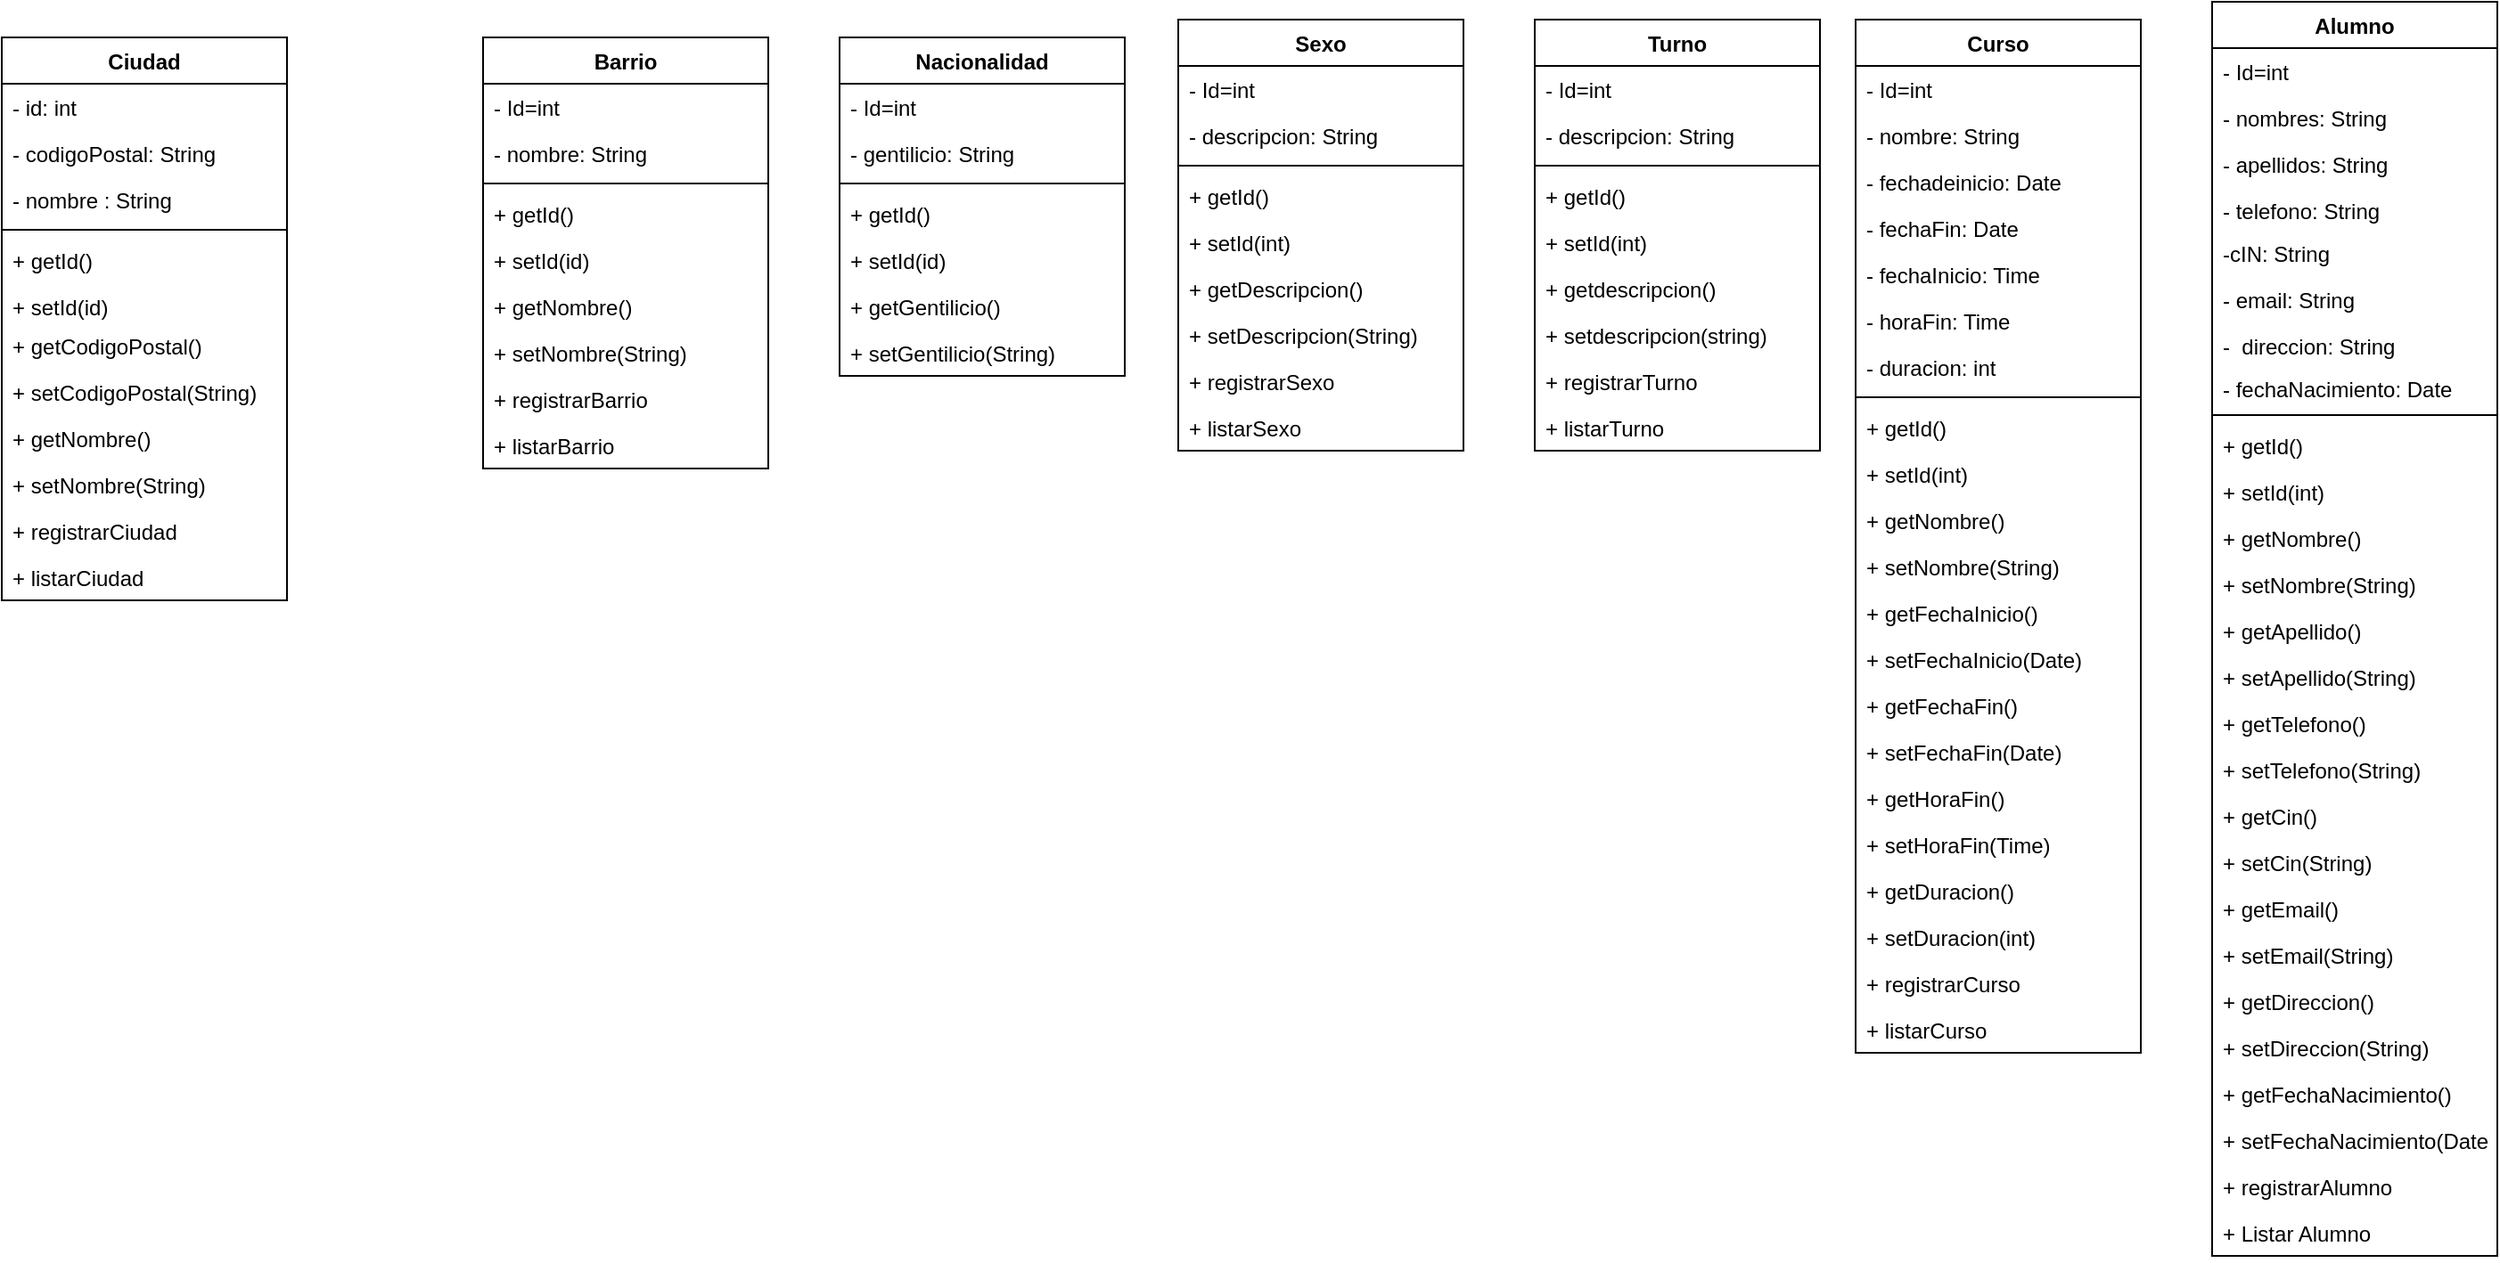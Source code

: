 <mxfile version="20.2.3" type="device"><diagram id="jmAhwTqbJNKG9Xbxq4Br" name="Página-1"><mxGraphModel dx="929" dy="483" grid="1" gridSize="10" guides="1" tooltips="1" connect="1" arrows="1" fold="1" page="1" pageScale="1" pageWidth="827" pageHeight="1169" math="0" shadow="0"><root><mxCell id="0"/><mxCell id="1" parent="0"/><mxCell id="F8W5ZalMIz3mrnLpqe3q-1" value="Ciudad" style="swimlane;fontStyle=1;align=center;verticalAlign=top;childLayout=stackLayout;horizontal=1;startSize=26;horizontalStack=0;resizeParent=1;resizeParentMax=0;resizeLast=0;collapsible=1;marginBottom=0;" vertex="1" parent="1"><mxGeometry x="30" y="40" width="160" height="316" as="geometry"/></mxCell><mxCell id="F8W5ZalMIz3mrnLpqe3q-2" value="- id: int" style="text;strokeColor=none;fillColor=none;align=left;verticalAlign=top;spacingLeft=4;spacingRight=4;overflow=hidden;rotatable=0;points=[[0,0.5],[1,0.5]];portConstraint=eastwest;" vertex="1" parent="F8W5ZalMIz3mrnLpqe3q-1"><mxGeometry y="26" width="160" height="26" as="geometry"/></mxCell><mxCell id="F8W5ZalMIz3mrnLpqe3q-5" value="- codigoPostal: String " style="text;strokeColor=none;fillColor=none;align=left;verticalAlign=top;spacingLeft=4;spacingRight=4;overflow=hidden;rotatable=0;points=[[0,0.5],[1,0.5]];portConstraint=eastwest;" vertex="1" parent="F8W5ZalMIz3mrnLpqe3q-1"><mxGeometry y="52" width="160" height="26" as="geometry"/></mxCell><mxCell id="F8W5ZalMIz3mrnLpqe3q-7" value="- nombre : String " style="text;strokeColor=none;fillColor=none;align=left;verticalAlign=top;spacingLeft=4;spacingRight=4;overflow=hidden;rotatable=0;points=[[0,0.5],[1,0.5]];portConstraint=eastwest;" vertex="1" parent="F8W5ZalMIz3mrnLpqe3q-1"><mxGeometry y="78" width="160" height="26" as="geometry"/></mxCell><mxCell id="F8W5ZalMIz3mrnLpqe3q-3" value="" style="line;strokeWidth=1;fillColor=none;align=left;verticalAlign=middle;spacingTop=-1;spacingLeft=3;spacingRight=3;rotatable=0;labelPosition=right;points=[];portConstraint=eastwest;" vertex="1" parent="F8W5ZalMIz3mrnLpqe3q-1"><mxGeometry y="104" width="160" height="8" as="geometry"/></mxCell><mxCell id="F8W5ZalMIz3mrnLpqe3q-4" value="+ getId()  " style="text;strokeColor=none;fillColor=none;align=left;verticalAlign=top;spacingLeft=4;spacingRight=4;overflow=hidden;rotatable=0;points=[[0,0.5],[1,0.5]];portConstraint=eastwest;" vertex="1" parent="F8W5ZalMIz3mrnLpqe3q-1"><mxGeometry y="112" width="160" height="26" as="geometry"/></mxCell><mxCell id="F8W5ZalMIz3mrnLpqe3q-8" value="+ setId(id)  " style="text;strokeColor=none;fillColor=none;align=left;verticalAlign=top;spacingLeft=4;spacingRight=4;overflow=hidden;rotatable=0;points=[[0,0.5],[1,0.5]];portConstraint=eastwest;" vertex="1" parent="F8W5ZalMIz3mrnLpqe3q-1"><mxGeometry y="138" width="160" height="22" as="geometry"/></mxCell><mxCell id="F8W5ZalMIz3mrnLpqe3q-12" value="+ getCodigoPostal()  " style="text;strokeColor=none;fillColor=none;align=left;verticalAlign=top;spacingLeft=4;spacingRight=4;overflow=hidden;rotatable=0;points=[[0,0.5],[1,0.5]];portConstraint=eastwest;" vertex="1" parent="F8W5ZalMIz3mrnLpqe3q-1"><mxGeometry y="160" width="160" height="26" as="geometry"/></mxCell><mxCell id="F8W5ZalMIz3mrnLpqe3q-13" value="+ setCodigoPostal(String)  " style="text;strokeColor=none;fillColor=none;align=left;verticalAlign=top;spacingLeft=4;spacingRight=4;overflow=hidden;rotatable=0;points=[[0,0.5],[1,0.5]];portConstraint=eastwest;" vertex="1" parent="F8W5ZalMIz3mrnLpqe3q-1"><mxGeometry y="186" width="160" height="26" as="geometry"/></mxCell><mxCell id="F8W5ZalMIz3mrnLpqe3q-10" value="+ getNombre()" style="text;strokeColor=none;fillColor=none;align=left;verticalAlign=top;spacingLeft=4;spacingRight=4;overflow=hidden;rotatable=0;points=[[0,0.5],[1,0.5]];portConstraint=eastwest;" vertex="1" parent="F8W5ZalMIz3mrnLpqe3q-1"><mxGeometry y="212" width="160" height="26" as="geometry"/></mxCell><mxCell id="F8W5ZalMIz3mrnLpqe3q-11" value="+ setNombre(String) " style="text;strokeColor=none;fillColor=none;align=left;verticalAlign=top;spacingLeft=4;spacingRight=4;overflow=hidden;rotatable=0;points=[[0,0.5],[1,0.5]];portConstraint=eastwest;" vertex="1" parent="F8W5ZalMIz3mrnLpqe3q-1"><mxGeometry y="238" width="160" height="26" as="geometry"/></mxCell><mxCell id="F8W5ZalMIz3mrnLpqe3q-14" value="+ registrarCiudad&#10; " style="text;strokeColor=none;fillColor=none;align=left;verticalAlign=top;spacingLeft=4;spacingRight=4;overflow=hidden;rotatable=0;points=[[0,0.5],[1,0.5]];portConstraint=eastwest;" vertex="1" parent="F8W5ZalMIz3mrnLpqe3q-1"><mxGeometry y="264" width="160" height="26" as="geometry"/></mxCell><mxCell id="F8W5ZalMIz3mrnLpqe3q-15" value="+ listarCiudad&#10; " style="text;strokeColor=none;fillColor=none;align=left;verticalAlign=top;spacingLeft=4;spacingRight=4;overflow=hidden;rotatable=0;points=[[0,0.5],[1,0.5]];portConstraint=eastwest;" vertex="1" parent="F8W5ZalMIz3mrnLpqe3q-1"><mxGeometry y="290" width="160" height="26" as="geometry"/></mxCell><mxCell id="F8W5ZalMIz3mrnLpqe3q-16" value="Barrio" style="swimlane;fontStyle=1;align=center;verticalAlign=top;childLayout=stackLayout;horizontal=1;startSize=26;horizontalStack=0;resizeParent=1;resizeParentMax=0;resizeLast=0;collapsible=1;marginBottom=0;" vertex="1" parent="1"><mxGeometry x="300" y="40" width="160" height="242" as="geometry"/></mxCell><mxCell id="F8W5ZalMIz3mrnLpqe3q-17" value="- Id=int" style="text;strokeColor=none;fillColor=none;align=left;verticalAlign=top;spacingLeft=4;spacingRight=4;overflow=hidden;rotatable=0;points=[[0,0.5],[1,0.5]];portConstraint=eastwest;" vertex="1" parent="F8W5ZalMIz3mrnLpqe3q-16"><mxGeometry y="26" width="160" height="26" as="geometry"/></mxCell><mxCell id="F8W5ZalMIz3mrnLpqe3q-20" value="- nombre: String" style="text;strokeColor=none;fillColor=none;align=left;verticalAlign=top;spacingLeft=4;spacingRight=4;overflow=hidden;rotatable=0;points=[[0,0.5],[1,0.5]];portConstraint=eastwest;" vertex="1" parent="F8W5ZalMIz3mrnLpqe3q-16"><mxGeometry y="52" width="160" height="26" as="geometry"/></mxCell><mxCell id="F8W5ZalMIz3mrnLpqe3q-18" value="" style="line;strokeWidth=1;fillColor=none;align=left;verticalAlign=middle;spacingTop=-1;spacingLeft=3;spacingRight=3;rotatable=0;labelPosition=right;points=[];portConstraint=eastwest;" vertex="1" parent="F8W5ZalMIz3mrnLpqe3q-16"><mxGeometry y="78" width="160" height="8" as="geometry"/></mxCell><mxCell id="F8W5ZalMIz3mrnLpqe3q-19" value="+ getId()" style="text;strokeColor=none;fillColor=none;align=left;verticalAlign=top;spacingLeft=4;spacingRight=4;overflow=hidden;rotatable=0;points=[[0,0.5],[1,0.5]];portConstraint=eastwest;" vertex="1" parent="F8W5ZalMIz3mrnLpqe3q-16"><mxGeometry y="86" width="160" height="26" as="geometry"/></mxCell><mxCell id="F8W5ZalMIz3mrnLpqe3q-21" value="+ setId(id)" style="text;strokeColor=none;fillColor=none;align=left;verticalAlign=top;spacingLeft=4;spacingRight=4;overflow=hidden;rotatable=0;points=[[0,0.5],[1,0.5]];portConstraint=eastwest;" vertex="1" parent="F8W5ZalMIz3mrnLpqe3q-16"><mxGeometry y="112" width="160" height="26" as="geometry"/></mxCell><mxCell id="F8W5ZalMIz3mrnLpqe3q-26" value="+ getNombre()" style="text;strokeColor=none;fillColor=none;align=left;verticalAlign=top;spacingLeft=4;spacingRight=4;overflow=hidden;rotatable=0;points=[[0,0.5],[1,0.5]];portConstraint=eastwest;" vertex="1" parent="F8W5ZalMIz3mrnLpqe3q-16"><mxGeometry y="138" width="160" height="26" as="geometry"/></mxCell><mxCell id="F8W5ZalMIz3mrnLpqe3q-25" value="+ setNombre(String)" style="text;strokeColor=none;fillColor=none;align=left;verticalAlign=top;spacingLeft=4;spacingRight=4;overflow=hidden;rotatable=0;points=[[0,0.5],[1,0.5]];portConstraint=eastwest;" vertex="1" parent="F8W5ZalMIz3mrnLpqe3q-16"><mxGeometry y="164" width="160" height="26" as="geometry"/></mxCell><mxCell id="F8W5ZalMIz3mrnLpqe3q-28" value="+ registrarBarrio" style="text;strokeColor=none;fillColor=none;align=left;verticalAlign=top;spacingLeft=4;spacingRight=4;overflow=hidden;rotatable=0;points=[[0,0.5],[1,0.5]];portConstraint=eastwest;" vertex="1" parent="F8W5ZalMIz3mrnLpqe3q-16"><mxGeometry y="190" width="160" height="26" as="geometry"/></mxCell><mxCell id="F8W5ZalMIz3mrnLpqe3q-27" value="+ listarBarrio" style="text;strokeColor=none;fillColor=none;align=left;verticalAlign=top;spacingLeft=4;spacingRight=4;overflow=hidden;rotatable=0;points=[[0,0.5],[1,0.5]];portConstraint=eastwest;" vertex="1" parent="F8W5ZalMIz3mrnLpqe3q-16"><mxGeometry y="216" width="160" height="26" as="geometry"/></mxCell><mxCell id="F8W5ZalMIz3mrnLpqe3q-29" value="Nacionalidad" style="swimlane;fontStyle=1;align=center;verticalAlign=top;childLayout=stackLayout;horizontal=1;startSize=26;horizontalStack=0;resizeParent=1;resizeParentMax=0;resizeLast=0;collapsible=1;marginBottom=0;" vertex="1" parent="1"><mxGeometry x="500" y="40" width="160" height="190" as="geometry"/></mxCell><mxCell id="F8W5ZalMIz3mrnLpqe3q-30" value="- Id=int" style="text;strokeColor=none;fillColor=none;align=left;verticalAlign=top;spacingLeft=4;spacingRight=4;overflow=hidden;rotatable=0;points=[[0,0.5],[1,0.5]];portConstraint=eastwest;" vertex="1" parent="F8W5ZalMIz3mrnLpqe3q-29"><mxGeometry y="26" width="160" height="26" as="geometry"/></mxCell><mxCell id="F8W5ZalMIz3mrnLpqe3q-31" value="- gentilicio: String" style="text;strokeColor=none;fillColor=none;align=left;verticalAlign=top;spacingLeft=4;spacingRight=4;overflow=hidden;rotatable=0;points=[[0,0.5],[1,0.5]];portConstraint=eastwest;" vertex="1" parent="F8W5ZalMIz3mrnLpqe3q-29"><mxGeometry y="52" width="160" height="26" as="geometry"/></mxCell><mxCell id="F8W5ZalMIz3mrnLpqe3q-32" value="" style="line;strokeWidth=1;fillColor=none;align=left;verticalAlign=middle;spacingTop=-1;spacingLeft=3;spacingRight=3;rotatable=0;labelPosition=right;points=[];portConstraint=eastwest;" vertex="1" parent="F8W5ZalMIz3mrnLpqe3q-29"><mxGeometry y="78" width="160" height="8" as="geometry"/></mxCell><mxCell id="F8W5ZalMIz3mrnLpqe3q-33" value="+ getId()" style="text;strokeColor=none;fillColor=none;align=left;verticalAlign=top;spacingLeft=4;spacingRight=4;overflow=hidden;rotatable=0;points=[[0,0.5],[1,0.5]];portConstraint=eastwest;" vertex="1" parent="F8W5ZalMIz3mrnLpqe3q-29"><mxGeometry y="86" width="160" height="26" as="geometry"/></mxCell><mxCell id="F8W5ZalMIz3mrnLpqe3q-34" value="+ setId(id)" style="text;strokeColor=none;fillColor=none;align=left;verticalAlign=top;spacingLeft=4;spacingRight=4;overflow=hidden;rotatable=0;points=[[0,0.5],[1,0.5]];portConstraint=eastwest;" vertex="1" parent="F8W5ZalMIz3mrnLpqe3q-29"><mxGeometry y="112" width="160" height="26" as="geometry"/></mxCell><mxCell id="F8W5ZalMIz3mrnLpqe3q-35" value="+ getGentilicio()" style="text;strokeColor=none;fillColor=none;align=left;verticalAlign=top;spacingLeft=4;spacingRight=4;overflow=hidden;rotatable=0;points=[[0,0.5],[1,0.5]];portConstraint=eastwest;" vertex="1" parent="F8W5ZalMIz3mrnLpqe3q-29"><mxGeometry y="138" width="160" height="26" as="geometry"/></mxCell><mxCell id="F8W5ZalMIz3mrnLpqe3q-36" value="+ setGentilicio(String)" style="text;strokeColor=none;fillColor=none;align=left;verticalAlign=top;spacingLeft=4;spacingRight=4;overflow=hidden;rotatable=0;points=[[0,0.5],[1,0.5]];portConstraint=eastwest;" vertex="1" parent="F8W5ZalMIz3mrnLpqe3q-29"><mxGeometry y="164" width="160" height="26" as="geometry"/></mxCell><mxCell id="F8W5ZalMIz3mrnLpqe3q-39" value="Sexo" style="swimlane;fontStyle=1;align=center;verticalAlign=top;childLayout=stackLayout;horizontal=1;startSize=26;horizontalStack=0;resizeParent=1;resizeParentMax=0;resizeLast=0;collapsible=1;marginBottom=0;" vertex="1" parent="1"><mxGeometry x="690" y="30" width="160" height="242" as="geometry"/></mxCell><mxCell id="F8W5ZalMIz3mrnLpqe3q-40" value="- Id=int" style="text;strokeColor=none;fillColor=none;align=left;verticalAlign=top;spacingLeft=4;spacingRight=4;overflow=hidden;rotatable=0;points=[[0,0.5],[1,0.5]];portConstraint=eastwest;" vertex="1" parent="F8W5ZalMIz3mrnLpqe3q-39"><mxGeometry y="26" width="160" height="26" as="geometry"/></mxCell><mxCell id="F8W5ZalMIz3mrnLpqe3q-41" value="- descripcion: String" style="text;strokeColor=none;fillColor=none;align=left;verticalAlign=top;spacingLeft=4;spacingRight=4;overflow=hidden;rotatable=0;points=[[0,0.5],[1,0.5]];portConstraint=eastwest;" vertex="1" parent="F8W5ZalMIz3mrnLpqe3q-39"><mxGeometry y="52" width="160" height="26" as="geometry"/></mxCell><mxCell id="F8W5ZalMIz3mrnLpqe3q-42" value="" style="line;strokeWidth=1;fillColor=none;align=left;verticalAlign=middle;spacingTop=-1;spacingLeft=3;spacingRight=3;rotatable=0;labelPosition=right;points=[];portConstraint=eastwest;" vertex="1" parent="F8W5ZalMIz3mrnLpqe3q-39"><mxGeometry y="78" width="160" height="8" as="geometry"/></mxCell><mxCell id="F8W5ZalMIz3mrnLpqe3q-43" value="+ getId()" style="text;strokeColor=none;fillColor=none;align=left;verticalAlign=top;spacingLeft=4;spacingRight=4;overflow=hidden;rotatable=0;points=[[0,0.5],[1,0.5]];portConstraint=eastwest;" vertex="1" parent="F8W5ZalMIz3mrnLpqe3q-39"><mxGeometry y="86" width="160" height="26" as="geometry"/></mxCell><mxCell id="F8W5ZalMIz3mrnLpqe3q-44" value="+ setId(int)" style="text;strokeColor=none;fillColor=none;align=left;verticalAlign=top;spacingLeft=4;spacingRight=4;overflow=hidden;rotatable=0;points=[[0,0.5],[1,0.5]];portConstraint=eastwest;" vertex="1" parent="F8W5ZalMIz3mrnLpqe3q-39"><mxGeometry y="112" width="160" height="26" as="geometry"/></mxCell><mxCell id="F8W5ZalMIz3mrnLpqe3q-45" value="+ getDescripcion()" style="text;strokeColor=none;fillColor=none;align=left;verticalAlign=top;spacingLeft=4;spacingRight=4;overflow=hidden;rotatable=0;points=[[0,0.5],[1,0.5]];portConstraint=eastwest;" vertex="1" parent="F8W5ZalMIz3mrnLpqe3q-39"><mxGeometry y="138" width="160" height="26" as="geometry"/></mxCell><mxCell id="F8W5ZalMIz3mrnLpqe3q-46" value="+ setDescripcion(String)" style="text;strokeColor=none;fillColor=none;align=left;verticalAlign=top;spacingLeft=4;spacingRight=4;overflow=hidden;rotatable=0;points=[[0,0.5],[1,0.5]];portConstraint=eastwest;" vertex="1" parent="F8W5ZalMIz3mrnLpqe3q-39"><mxGeometry y="164" width="160" height="26" as="geometry"/></mxCell><mxCell id="F8W5ZalMIz3mrnLpqe3q-47" value="+ registrarSexo" style="text;strokeColor=none;fillColor=none;align=left;verticalAlign=top;spacingLeft=4;spacingRight=4;overflow=hidden;rotatable=0;points=[[0,0.5],[1,0.5]];portConstraint=eastwest;" vertex="1" parent="F8W5ZalMIz3mrnLpqe3q-39"><mxGeometry y="190" width="160" height="26" as="geometry"/></mxCell><mxCell id="F8W5ZalMIz3mrnLpqe3q-48" value="+ listarSexo" style="text;strokeColor=none;fillColor=none;align=left;verticalAlign=top;spacingLeft=4;spacingRight=4;overflow=hidden;rotatable=0;points=[[0,0.5],[1,0.5]];portConstraint=eastwest;" vertex="1" parent="F8W5ZalMIz3mrnLpqe3q-39"><mxGeometry y="216" width="160" height="26" as="geometry"/></mxCell><mxCell id="F8W5ZalMIz3mrnLpqe3q-49" value="Turno" style="swimlane;fontStyle=1;align=center;verticalAlign=top;childLayout=stackLayout;horizontal=1;startSize=26;horizontalStack=0;resizeParent=1;resizeParentMax=0;resizeLast=0;collapsible=1;marginBottom=0;" vertex="1" parent="1"><mxGeometry x="890" y="30" width="160" height="242" as="geometry"/></mxCell><mxCell id="F8W5ZalMIz3mrnLpqe3q-50" value="- Id=int" style="text;strokeColor=none;fillColor=none;align=left;verticalAlign=top;spacingLeft=4;spacingRight=4;overflow=hidden;rotatable=0;points=[[0,0.5],[1,0.5]];portConstraint=eastwest;" vertex="1" parent="F8W5ZalMIz3mrnLpqe3q-49"><mxGeometry y="26" width="160" height="26" as="geometry"/></mxCell><mxCell id="F8W5ZalMIz3mrnLpqe3q-51" value="- descripcion: String" style="text;strokeColor=none;fillColor=none;align=left;verticalAlign=top;spacingLeft=4;spacingRight=4;overflow=hidden;rotatable=0;points=[[0,0.5],[1,0.5]];portConstraint=eastwest;" vertex="1" parent="F8W5ZalMIz3mrnLpqe3q-49"><mxGeometry y="52" width="160" height="26" as="geometry"/></mxCell><mxCell id="F8W5ZalMIz3mrnLpqe3q-52" value="" style="line;strokeWidth=1;fillColor=none;align=left;verticalAlign=middle;spacingTop=-1;spacingLeft=3;spacingRight=3;rotatable=0;labelPosition=right;points=[];portConstraint=eastwest;" vertex="1" parent="F8W5ZalMIz3mrnLpqe3q-49"><mxGeometry y="78" width="160" height="8" as="geometry"/></mxCell><mxCell id="F8W5ZalMIz3mrnLpqe3q-53" value="+ getId()" style="text;strokeColor=none;fillColor=none;align=left;verticalAlign=top;spacingLeft=4;spacingRight=4;overflow=hidden;rotatable=0;points=[[0,0.5],[1,0.5]];portConstraint=eastwest;" vertex="1" parent="F8W5ZalMIz3mrnLpqe3q-49"><mxGeometry y="86" width="160" height="26" as="geometry"/></mxCell><mxCell id="F8W5ZalMIz3mrnLpqe3q-54" value="+ setId(int)" style="text;strokeColor=none;fillColor=none;align=left;verticalAlign=top;spacingLeft=4;spacingRight=4;overflow=hidden;rotatable=0;points=[[0,0.5],[1,0.5]];portConstraint=eastwest;" vertex="1" parent="F8W5ZalMIz3mrnLpqe3q-49"><mxGeometry y="112" width="160" height="26" as="geometry"/></mxCell><mxCell id="F8W5ZalMIz3mrnLpqe3q-59" value="+ getdescripcion()" style="text;strokeColor=none;fillColor=none;align=left;verticalAlign=top;spacingLeft=4;spacingRight=4;overflow=hidden;rotatable=0;points=[[0,0.5],[1,0.5]];portConstraint=eastwest;" vertex="1" parent="F8W5ZalMIz3mrnLpqe3q-49"><mxGeometry y="138" width="160" height="26" as="geometry"/></mxCell><mxCell id="F8W5ZalMIz3mrnLpqe3q-61" value="+ setdescripcion(string)" style="text;strokeColor=none;fillColor=none;align=left;verticalAlign=top;spacingLeft=4;spacingRight=4;overflow=hidden;rotatable=0;points=[[0,0.5],[1,0.5]];portConstraint=eastwest;" vertex="1" parent="F8W5ZalMIz3mrnLpqe3q-49"><mxGeometry y="164" width="160" height="26" as="geometry"/></mxCell><mxCell id="F8W5ZalMIz3mrnLpqe3q-60" value="+ registrarTurno" style="text;strokeColor=none;fillColor=none;align=left;verticalAlign=top;spacingLeft=4;spacingRight=4;overflow=hidden;rotatable=0;points=[[0,0.5],[1,0.5]];portConstraint=eastwest;" vertex="1" parent="F8W5ZalMIz3mrnLpqe3q-49"><mxGeometry y="190" width="160" height="26" as="geometry"/></mxCell><mxCell id="F8W5ZalMIz3mrnLpqe3q-62" value="+ listarTurno" style="text;strokeColor=none;fillColor=none;align=left;verticalAlign=top;spacingLeft=4;spacingRight=4;overflow=hidden;rotatable=0;points=[[0,0.5],[1,0.5]];portConstraint=eastwest;" vertex="1" parent="F8W5ZalMIz3mrnLpqe3q-49"><mxGeometry y="216" width="160" height="26" as="geometry"/></mxCell><mxCell id="F8W5ZalMIz3mrnLpqe3q-63" value="Curso" style="swimlane;fontStyle=1;align=center;verticalAlign=top;childLayout=stackLayout;horizontal=1;startSize=26;horizontalStack=0;resizeParent=1;resizeParentMax=0;resizeLast=0;collapsible=1;marginBottom=0;" vertex="1" parent="1"><mxGeometry x="1070" y="30" width="160" height="580" as="geometry"/></mxCell><mxCell id="F8W5ZalMIz3mrnLpqe3q-64" value="- Id=int" style="text;strokeColor=none;fillColor=none;align=left;verticalAlign=top;spacingLeft=4;spacingRight=4;overflow=hidden;rotatable=0;points=[[0,0.5],[1,0.5]];portConstraint=eastwest;" vertex="1" parent="F8W5ZalMIz3mrnLpqe3q-63"><mxGeometry y="26" width="160" height="26" as="geometry"/></mxCell><mxCell id="F8W5ZalMIz3mrnLpqe3q-65" value="- nombre: String" style="text;strokeColor=none;fillColor=none;align=left;verticalAlign=top;spacingLeft=4;spacingRight=4;overflow=hidden;rotatable=0;points=[[0,0.5],[1,0.5]];portConstraint=eastwest;" vertex="1" parent="F8W5ZalMIz3mrnLpqe3q-63"><mxGeometry y="52" width="160" height="26" as="geometry"/></mxCell><mxCell id="F8W5ZalMIz3mrnLpqe3q-74" value="- fechadeinicio: Date&#10; " style="text;strokeColor=none;fillColor=none;align=left;verticalAlign=top;spacingLeft=4;spacingRight=4;overflow=hidden;rotatable=0;points=[[0,0.5],[1,0.5]];portConstraint=eastwest;" vertex="1" parent="F8W5ZalMIz3mrnLpqe3q-63"><mxGeometry y="78" width="160" height="26" as="geometry"/></mxCell><mxCell id="F8W5ZalMIz3mrnLpqe3q-75" value="- fechaFin: Date&#10; " style="text;strokeColor=none;fillColor=none;align=left;verticalAlign=top;spacingLeft=4;spacingRight=4;overflow=hidden;rotatable=0;points=[[0,0.5],[1,0.5]];portConstraint=eastwest;" vertex="1" parent="F8W5ZalMIz3mrnLpqe3q-63"><mxGeometry y="104" width="160" height="26" as="geometry"/></mxCell><mxCell id="F8W5ZalMIz3mrnLpqe3q-76" value="- fechaInicio: Time&#10; " style="text;strokeColor=none;fillColor=none;align=left;verticalAlign=top;spacingLeft=4;spacingRight=4;overflow=hidden;rotatable=0;points=[[0,0.5],[1,0.5]];portConstraint=eastwest;" vertex="1" parent="F8W5ZalMIz3mrnLpqe3q-63"><mxGeometry y="130" width="160" height="26" as="geometry"/></mxCell><mxCell id="F8W5ZalMIz3mrnLpqe3q-77" value="- horaFin: Time " style="text;strokeColor=none;fillColor=none;align=left;verticalAlign=top;spacingLeft=4;spacingRight=4;overflow=hidden;rotatable=0;points=[[0,0.5],[1,0.5]];portConstraint=eastwest;" vertex="1" parent="F8W5ZalMIz3mrnLpqe3q-63"><mxGeometry y="156" width="160" height="26" as="geometry"/></mxCell><mxCell id="F8W5ZalMIz3mrnLpqe3q-78" value="- duracion: int" style="text;strokeColor=none;fillColor=none;align=left;verticalAlign=top;spacingLeft=4;spacingRight=4;overflow=hidden;rotatable=0;points=[[0,0.5],[1,0.5]];portConstraint=eastwest;" vertex="1" parent="F8W5ZalMIz3mrnLpqe3q-63"><mxGeometry y="182" width="160" height="26" as="geometry"/></mxCell><mxCell id="F8W5ZalMIz3mrnLpqe3q-66" value="" style="line;strokeWidth=1;fillColor=none;align=left;verticalAlign=middle;spacingTop=-1;spacingLeft=3;spacingRight=3;rotatable=0;labelPosition=right;points=[];portConstraint=eastwest;" vertex="1" parent="F8W5ZalMIz3mrnLpqe3q-63"><mxGeometry y="208" width="160" height="8" as="geometry"/></mxCell><mxCell id="F8W5ZalMIz3mrnLpqe3q-67" value="+ getId()" style="text;strokeColor=none;fillColor=none;align=left;verticalAlign=top;spacingLeft=4;spacingRight=4;overflow=hidden;rotatable=0;points=[[0,0.5],[1,0.5]];portConstraint=eastwest;" vertex="1" parent="F8W5ZalMIz3mrnLpqe3q-63"><mxGeometry y="216" width="160" height="26" as="geometry"/></mxCell><mxCell id="F8W5ZalMIz3mrnLpqe3q-79" value="+ setId(int)" style="text;strokeColor=none;fillColor=none;align=left;verticalAlign=top;spacingLeft=4;spacingRight=4;overflow=hidden;rotatable=0;points=[[0,0.5],[1,0.5]];portConstraint=eastwest;" vertex="1" parent="F8W5ZalMIz3mrnLpqe3q-63"><mxGeometry y="242" width="160" height="26" as="geometry"/></mxCell><mxCell id="F8W5ZalMIz3mrnLpqe3q-82" value="+ getNombre()" style="text;strokeColor=none;fillColor=none;align=left;verticalAlign=top;spacingLeft=4;spacingRight=4;overflow=hidden;rotatable=0;points=[[0,0.5],[1,0.5]];portConstraint=eastwest;" vertex="1" parent="F8W5ZalMIz3mrnLpqe3q-63"><mxGeometry y="268" width="160" height="26" as="geometry"/></mxCell><mxCell id="F8W5ZalMIz3mrnLpqe3q-81" value="+ setNombre(String)" style="text;strokeColor=none;fillColor=none;align=left;verticalAlign=top;spacingLeft=4;spacingRight=4;overflow=hidden;rotatable=0;points=[[0,0.5],[1,0.5]];portConstraint=eastwest;" vertex="1" parent="F8W5ZalMIz3mrnLpqe3q-63"><mxGeometry y="294" width="160" height="26" as="geometry"/></mxCell><mxCell id="F8W5ZalMIz3mrnLpqe3q-68" value="+ getFechaInicio()" style="text;strokeColor=none;fillColor=none;align=left;verticalAlign=top;spacingLeft=4;spacingRight=4;overflow=hidden;rotatable=0;points=[[0,0.5],[1,0.5]];portConstraint=eastwest;" vertex="1" parent="F8W5ZalMIz3mrnLpqe3q-63"><mxGeometry y="320" width="160" height="26" as="geometry"/></mxCell><mxCell id="F8W5ZalMIz3mrnLpqe3q-83" value="+ setFechaInicio(Date)" style="text;strokeColor=none;fillColor=none;align=left;verticalAlign=top;spacingLeft=4;spacingRight=4;overflow=hidden;rotatable=0;points=[[0,0.5],[1,0.5]];portConstraint=eastwest;" vertex="1" parent="F8W5ZalMIz3mrnLpqe3q-63"><mxGeometry y="346" width="160" height="26" as="geometry"/></mxCell><mxCell id="F8W5ZalMIz3mrnLpqe3q-84" value="+ getFechaFin()" style="text;strokeColor=none;fillColor=none;align=left;verticalAlign=top;spacingLeft=4;spacingRight=4;overflow=hidden;rotatable=0;points=[[0,0.5],[1,0.5]];portConstraint=eastwest;" vertex="1" parent="F8W5ZalMIz3mrnLpqe3q-63"><mxGeometry y="372" width="160" height="26" as="geometry"/></mxCell><mxCell id="F8W5ZalMIz3mrnLpqe3q-85" value="+ setFechaFin(Date)" style="text;strokeColor=none;fillColor=none;align=left;verticalAlign=top;spacingLeft=4;spacingRight=4;overflow=hidden;rotatable=0;points=[[0,0.5],[1,0.5]];portConstraint=eastwest;" vertex="1" parent="F8W5ZalMIz3mrnLpqe3q-63"><mxGeometry y="398" width="160" height="26" as="geometry"/></mxCell><mxCell id="F8W5ZalMIz3mrnLpqe3q-86" value="+ getHoraFin()" style="text;strokeColor=none;fillColor=none;align=left;verticalAlign=top;spacingLeft=4;spacingRight=4;overflow=hidden;rotatable=0;points=[[0,0.5],[1,0.5]];portConstraint=eastwest;" vertex="1" parent="F8W5ZalMIz3mrnLpqe3q-63"><mxGeometry y="424" width="160" height="26" as="geometry"/></mxCell><mxCell id="F8W5ZalMIz3mrnLpqe3q-87" value="+ setHoraFin(Time)" style="text;strokeColor=none;fillColor=none;align=left;verticalAlign=top;spacingLeft=4;spacingRight=4;overflow=hidden;rotatable=0;points=[[0,0.5],[1,0.5]];portConstraint=eastwest;" vertex="1" parent="F8W5ZalMIz3mrnLpqe3q-63"><mxGeometry y="450" width="160" height="26" as="geometry"/></mxCell><mxCell id="F8W5ZalMIz3mrnLpqe3q-88" value="+ getDuracion()" style="text;strokeColor=none;fillColor=none;align=left;verticalAlign=top;spacingLeft=4;spacingRight=4;overflow=hidden;rotatable=0;points=[[0,0.5],[1,0.5]];portConstraint=eastwest;" vertex="1" parent="F8W5ZalMIz3mrnLpqe3q-63"><mxGeometry y="476" width="160" height="26" as="geometry"/></mxCell><mxCell id="F8W5ZalMIz3mrnLpqe3q-91" value="+ setDuracion(int)" style="text;strokeColor=none;fillColor=none;align=left;verticalAlign=top;spacingLeft=4;spacingRight=4;overflow=hidden;rotatable=0;points=[[0,0.5],[1,0.5]];portConstraint=eastwest;" vertex="1" parent="F8W5ZalMIz3mrnLpqe3q-63"><mxGeometry y="502" width="160" height="26" as="geometry"/></mxCell><mxCell id="F8W5ZalMIz3mrnLpqe3q-92" value="+ registrarCurso" style="text;strokeColor=none;fillColor=none;align=left;verticalAlign=top;spacingLeft=4;spacingRight=4;overflow=hidden;rotatable=0;points=[[0,0.5],[1,0.5]];portConstraint=eastwest;" vertex="1" parent="F8W5ZalMIz3mrnLpqe3q-63"><mxGeometry y="528" width="160" height="26" as="geometry"/></mxCell><mxCell id="F8W5ZalMIz3mrnLpqe3q-90" value="+ listarCurso" style="text;strokeColor=none;fillColor=none;align=left;verticalAlign=top;spacingLeft=4;spacingRight=4;overflow=hidden;rotatable=0;points=[[0,0.5],[1,0.5]];portConstraint=eastwest;" vertex="1" parent="F8W5ZalMIz3mrnLpqe3q-63"><mxGeometry y="554" width="160" height="26" as="geometry"/></mxCell><mxCell id="F8W5ZalMIz3mrnLpqe3q-93" value="Alumno" style="swimlane;fontStyle=1;align=center;verticalAlign=top;childLayout=stackLayout;horizontal=1;startSize=26;horizontalStack=0;resizeParent=1;resizeParentMax=0;resizeLast=0;collapsible=1;marginBottom=0;" vertex="1" parent="1"><mxGeometry x="1270" y="20" width="160" height="704" as="geometry"/></mxCell><mxCell id="F8W5ZalMIz3mrnLpqe3q-94" value="- Id=int" style="text;strokeColor=none;fillColor=none;align=left;verticalAlign=top;spacingLeft=4;spacingRight=4;overflow=hidden;rotatable=0;points=[[0,0.5],[1,0.5]];portConstraint=eastwest;" vertex="1" parent="F8W5ZalMIz3mrnLpqe3q-93"><mxGeometry y="26" width="160" height="26" as="geometry"/></mxCell><mxCell id="F8W5ZalMIz3mrnLpqe3q-95" value="- nombres: String" style="text;strokeColor=none;fillColor=none;align=left;verticalAlign=top;spacingLeft=4;spacingRight=4;overflow=hidden;rotatable=0;points=[[0,0.5],[1,0.5]];portConstraint=eastwest;" vertex="1" parent="F8W5ZalMIz3mrnLpqe3q-93"><mxGeometry y="52" width="160" height="26" as="geometry"/></mxCell><mxCell id="F8W5ZalMIz3mrnLpqe3q-96" value="- apellidos: String" style="text;strokeColor=none;fillColor=none;align=left;verticalAlign=top;spacingLeft=4;spacingRight=4;overflow=hidden;rotatable=0;points=[[0,0.5],[1,0.5]];portConstraint=eastwest;" vertex="1" parent="F8W5ZalMIz3mrnLpqe3q-93"><mxGeometry y="78" width="160" height="26" as="geometry"/></mxCell><mxCell id="F8W5ZalMIz3mrnLpqe3q-119" value="- telefono: String" style="text;strokeColor=none;fillColor=none;align=left;verticalAlign=top;spacingLeft=4;spacingRight=4;overflow=hidden;rotatable=0;points=[[0,0.5],[1,0.5]];portConstraint=eastwest;" vertex="1" parent="F8W5ZalMIz3mrnLpqe3q-93"><mxGeometry y="104" width="160" height="24" as="geometry"/></mxCell><mxCell id="F8W5ZalMIz3mrnLpqe3q-97" value="-cIN: String" style="text;strokeColor=none;fillColor=none;align=left;verticalAlign=top;spacingLeft=4;spacingRight=4;overflow=hidden;rotatable=0;points=[[0,0.5],[1,0.5]];portConstraint=eastwest;" vertex="1" parent="F8W5ZalMIz3mrnLpqe3q-93"><mxGeometry y="128" width="160" height="26" as="geometry"/></mxCell><mxCell id="F8W5ZalMIz3mrnLpqe3q-98" value="- email: String" style="text;strokeColor=none;fillColor=none;align=left;verticalAlign=top;spacingLeft=4;spacingRight=4;overflow=hidden;rotatable=0;points=[[0,0.5],[1,0.5]];portConstraint=eastwest;" vertex="1" parent="F8W5ZalMIz3mrnLpqe3q-93"><mxGeometry y="154" width="160" height="26" as="geometry"/></mxCell><mxCell id="F8W5ZalMIz3mrnLpqe3q-118" value="-  direccion: String " style="text;strokeColor=none;fillColor=none;align=left;verticalAlign=top;spacingLeft=4;spacingRight=4;overflow=hidden;rotatable=0;points=[[0,0.5],[1,0.5]];portConstraint=eastwest;" vertex="1" parent="F8W5ZalMIz3mrnLpqe3q-93"><mxGeometry y="180" width="160" height="24" as="geometry"/></mxCell><mxCell id="F8W5ZalMIz3mrnLpqe3q-99" value="- fechaNacimiento: Date" style="text;strokeColor=none;fillColor=none;align=left;verticalAlign=top;spacingLeft=4;spacingRight=4;overflow=hidden;rotatable=0;points=[[0,0.5],[1,0.5]];portConstraint=eastwest;" vertex="1" parent="F8W5ZalMIz3mrnLpqe3q-93"><mxGeometry y="204" width="160" height="24" as="geometry"/></mxCell><mxCell id="F8W5ZalMIz3mrnLpqe3q-101" value="" style="line;strokeWidth=1;fillColor=none;align=left;verticalAlign=middle;spacingTop=-1;spacingLeft=3;spacingRight=3;rotatable=0;labelPosition=right;points=[];portConstraint=eastwest;" vertex="1" parent="F8W5ZalMIz3mrnLpqe3q-93"><mxGeometry y="228" width="160" height="8" as="geometry"/></mxCell><mxCell id="F8W5ZalMIz3mrnLpqe3q-102" value="+ getId()" style="text;strokeColor=none;fillColor=none;align=left;verticalAlign=top;spacingLeft=4;spacingRight=4;overflow=hidden;rotatable=0;points=[[0,0.5],[1,0.5]];portConstraint=eastwest;" vertex="1" parent="F8W5ZalMIz3mrnLpqe3q-93"><mxGeometry y="236" width="160" height="26" as="geometry"/></mxCell><mxCell id="F8W5ZalMIz3mrnLpqe3q-103" value="+ setId(int)" style="text;strokeColor=none;fillColor=none;align=left;verticalAlign=top;spacingLeft=4;spacingRight=4;overflow=hidden;rotatable=0;points=[[0,0.5],[1,0.5]];portConstraint=eastwest;" vertex="1" parent="F8W5ZalMIz3mrnLpqe3q-93"><mxGeometry y="262" width="160" height="26" as="geometry"/></mxCell><mxCell id="F8W5ZalMIz3mrnLpqe3q-105" value="+ getNombre()" style="text;strokeColor=none;fillColor=none;align=left;verticalAlign=top;spacingLeft=4;spacingRight=4;overflow=hidden;rotatable=0;points=[[0,0.5],[1,0.5]];portConstraint=eastwest;" vertex="1" parent="F8W5ZalMIz3mrnLpqe3q-93"><mxGeometry y="288" width="160" height="26" as="geometry"/></mxCell><mxCell id="F8W5ZalMIz3mrnLpqe3q-106" value="+ setNombre(String)" style="text;strokeColor=none;fillColor=none;align=left;verticalAlign=top;spacingLeft=4;spacingRight=4;overflow=hidden;rotatable=0;points=[[0,0.5],[1,0.5]];portConstraint=eastwest;" vertex="1" parent="F8W5ZalMIz3mrnLpqe3q-93"><mxGeometry y="314" width="160" height="26" as="geometry"/></mxCell><mxCell id="F8W5ZalMIz3mrnLpqe3q-120" value="+ getApellido()" style="text;strokeColor=none;fillColor=none;align=left;verticalAlign=top;spacingLeft=4;spacingRight=4;overflow=hidden;rotatable=0;points=[[0,0.5],[1,0.5]];portConstraint=eastwest;" vertex="1" parent="F8W5ZalMIz3mrnLpqe3q-93"><mxGeometry y="340" width="160" height="26" as="geometry"/></mxCell><mxCell id="F8W5ZalMIz3mrnLpqe3q-121" value="+ setApellido(String)" style="text;strokeColor=none;fillColor=none;align=left;verticalAlign=top;spacingLeft=4;spacingRight=4;overflow=hidden;rotatable=0;points=[[0,0.5],[1,0.5]];portConstraint=eastwest;" vertex="1" parent="F8W5ZalMIz3mrnLpqe3q-93"><mxGeometry y="366" width="160" height="26" as="geometry"/></mxCell><mxCell id="F8W5ZalMIz3mrnLpqe3q-107" value="+ getTelefono()&#10;" style="text;strokeColor=none;fillColor=none;align=left;verticalAlign=top;spacingLeft=4;spacingRight=4;overflow=hidden;rotatable=0;points=[[0,0.5],[1,0.5]];portConstraint=eastwest;" vertex="1" parent="F8W5ZalMIz3mrnLpqe3q-93"><mxGeometry y="392" width="160" height="26" as="geometry"/></mxCell><mxCell id="F8W5ZalMIz3mrnLpqe3q-108" value="+ setTelefono(String)" style="text;strokeColor=none;fillColor=none;align=left;verticalAlign=top;spacingLeft=4;spacingRight=4;overflow=hidden;rotatable=0;points=[[0,0.5],[1,0.5]];portConstraint=eastwest;" vertex="1" parent="F8W5ZalMIz3mrnLpqe3q-93"><mxGeometry y="418" width="160" height="26" as="geometry"/></mxCell><mxCell id="F8W5ZalMIz3mrnLpqe3q-116" value="+ getCin()" style="text;strokeColor=none;fillColor=none;align=left;verticalAlign=top;spacingLeft=4;spacingRight=4;overflow=hidden;rotatable=0;points=[[0,0.5],[1,0.5]];portConstraint=eastwest;" vertex="1" parent="F8W5ZalMIz3mrnLpqe3q-93"><mxGeometry y="444" width="160" height="26" as="geometry"/></mxCell><mxCell id="F8W5ZalMIz3mrnLpqe3q-122" value="+ setCin(String)" style="text;strokeColor=none;fillColor=none;align=left;verticalAlign=top;spacingLeft=4;spacingRight=4;overflow=hidden;rotatable=0;points=[[0,0.5],[1,0.5]];portConstraint=eastwest;" vertex="1" parent="F8W5ZalMIz3mrnLpqe3q-93"><mxGeometry y="470" width="160" height="26" as="geometry"/></mxCell><mxCell id="F8W5ZalMIz3mrnLpqe3q-123" value="+ getEmail()" style="text;strokeColor=none;fillColor=none;align=left;verticalAlign=top;spacingLeft=4;spacingRight=4;overflow=hidden;rotatable=0;points=[[0,0.5],[1,0.5]];portConstraint=eastwest;" vertex="1" parent="F8W5ZalMIz3mrnLpqe3q-93"><mxGeometry y="496" width="160" height="26" as="geometry"/></mxCell><mxCell id="F8W5ZalMIz3mrnLpqe3q-124" value="+ setEmail(String)" style="text;strokeColor=none;fillColor=none;align=left;verticalAlign=top;spacingLeft=4;spacingRight=4;overflow=hidden;rotatable=0;points=[[0,0.5],[1,0.5]];portConstraint=eastwest;" vertex="1" parent="F8W5ZalMIz3mrnLpqe3q-93"><mxGeometry y="522" width="160" height="26" as="geometry"/></mxCell><mxCell id="F8W5ZalMIz3mrnLpqe3q-126" value="+ getDireccion()" style="text;strokeColor=none;fillColor=none;align=left;verticalAlign=top;spacingLeft=4;spacingRight=4;overflow=hidden;rotatable=0;points=[[0,0.5],[1,0.5]];portConstraint=eastwest;" vertex="1" parent="F8W5ZalMIz3mrnLpqe3q-93"><mxGeometry y="548" width="160" height="26" as="geometry"/></mxCell><mxCell id="F8W5ZalMIz3mrnLpqe3q-125" value="+ setDireccion(String)" style="text;strokeColor=none;fillColor=none;align=left;verticalAlign=top;spacingLeft=4;spacingRight=4;overflow=hidden;rotatable=0;points=[[0,0.5],[1,0.5]];portConstraint=eastwest;" vertex="1" parent="F8W5ZalMIz3mrnLpqe3q-93"><mxGeometry y="574" width="160" height="26" as="geometry"/></mxCell><mxCell id="F8W5ZalMIz3mrnLpqe3q-128" value="+ getFechaNacimiento()" style="text;strokeColor=none;fillColor=none;align=left;verticalAlign=top;spacingLeft=4;spacingRight=4;overflow=hidden;rotatable=0;points=[[0,0.5],[1,0.5]];portConstraint=eastwest;" vertex="1" parent="F8W5ZalMIz3mrnLpqe3q-93"><mxGeometry y="600" width="160" height="26" as="geometry"/></mxCell><mxCell id="F8W5ZalMIz3mrnLpqe3q-127" value="+ setFechaNacimiento(Date)" style="text;strokeColor=none;fillColor=none;align=left;verticalAlign=top;spacingLeft=4;spacingRight=4;overflow=hidden;rotatable=0;points=[[0,0.5],[1,0.5]];portConstraint=eastwest;" vertex="1" parent="F8W5ZalMIz3mrnLpqe3q-93"><mxGeometry y="626" width="160" height="26" as="geometry"/></mxCell><mxCell id="F8W5ZalMIz3mrnLpqe3q-130" value="+ registrarAlumno" style="text;strokeColor=none;fillColor=none;align=left;verticalAlign=top;spacingLeft=4;spacingRight=4;overflow=hidden;rotatable=0;points=[[0,0.5],[1,0.5]];portConstraint=eastwest;" vertex="1" parent="F8W5ZalMIz3mrnLpqe3q-93"><mxGeometry y="652" width="160" height="26" as="geometry"/></mxCell><mxCell id="F8W5ZalMIz3mrnLpqe3q-129" value="+ Listar Alumno" style="text;strokeColor=none;fillColor=none;align=left;verticalAlign=top;spacingLeft=4;spacingRight=4;overflow=hidden;rotatable=0;points=[[0,0.5],[1,0.5]];portConstraint=eastwest;" vertex="1" parent="F8W5ZalMIz3mrnLpqe3q-93"><mxGeometry y="678" width="160" height="26" as="geometry"/></mxCell></root></mxGraphModel></diagram></mxfile>